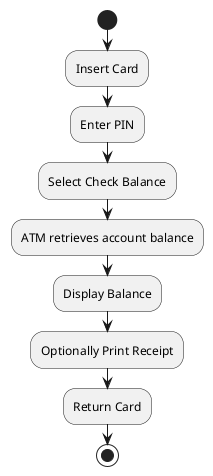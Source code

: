 @startuml
' Activity Diagram: Check Balance
start
:Insert Card;
:Enter PIN;
:Select Check Balance;
:ATM retrieves account balance;
:Display Balance;
:Optionally Print Receipt;
:Return Card;
stop
@enduml
